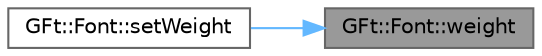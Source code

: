 digraph "GFt::Font::weight"
{
 // LATEX_PDF_SIZE
  bgcolor="transparent";
  edge [fontname=Helvetica,fontsize=10,labelfontname=Helvetica,labelfontsize=10];
  node [fontname=Helvetica,fontsize=10,shape=box,height=0.2,width=0.4];
  rankdir="RL";
  Node1 [id="Node000001",label="GFt::Font::weight",height=0.2,width=0.4,color="gray40", fillcolor="grey60", style="filled", fontcolor="black",tooltip="获取字体字重(粗细)"];
  Node1 -> Node2 [id="edge1_Node000001_Node000002",dir="back",color="steelblue1",style="solid",tooltip=" "];
  Node2 [id="Node000002",label="GFt::Font::setWeight",height=0.2,width=0.4,color="grey40", fillcolor="white", style="filled",URL="$class_g_ft_1_1_font.html#a503764c5a0ecdd100d06d664f09d7a62",tooltip="设置字体字重(粗细)"];
}
